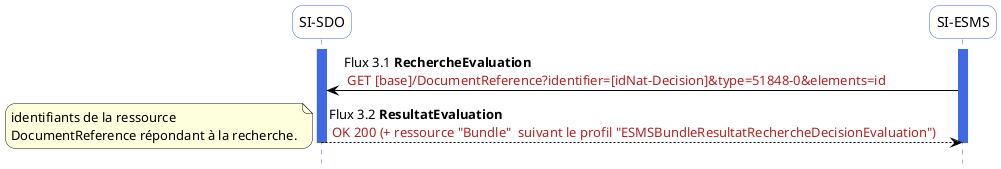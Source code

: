 @startuml flux3
hide footbox

skinparam sequence {
 arrowColor black
 ParticipantBorderColor RoyalBlue
 ParticipantBackgroundColor white
 LifeLineBorderColor RoyalBlue
 LifeLineBackgroundColor RoyalBlue
 ParticipantFontSize 14
 ParticipantFontName arial
 ParticipantPadding 20
}
skinparam  roundcorner 20


participant "SI-SDO" as SDO
participant "SI-ESMS" as ESMS
activate SDO
activate ESMS


ESMS-[#black]> SDO : Flux 3.1 **RechercheEvaluation** \n <color #FireBrick>GET [base]/DocumentReference?identifier=[idNat-Decision]&type=51848-0&elements=id</color>
SDO-[#black]-> ESMS: Flux 3.2 **ResultatEvaluation** \n <color #FireBrick>OK 200 (+ ressource "Bundle"  suivant le profil "ESMSBundleResultatRechercheDecisionEvaluation")</color>

note left
identifiants de la ressource 
DocumentReference répondant à la recherche.
end note


deactivate SDO
deactivate ESMS
@enduml